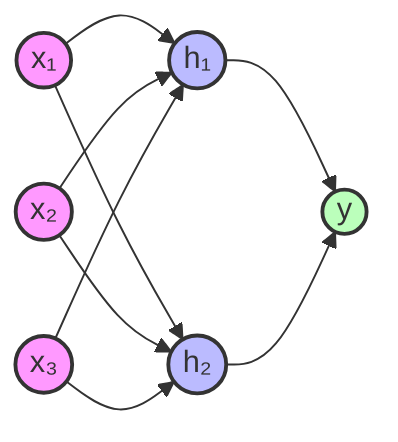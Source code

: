 graph LR
    X1((x₁)) --> H1
    X1 --> H2
    X2((x₂)) --> H1
    X2 --> H2
    X3((x₃)) --> H1
    X3 --> H2
    H1((h₁)) --> Y((y))
    H2((h₂)) --> Y
    style X1 fill:#f9f,stroke:#333,stroke-width:2px
    style X2 fill:#f9f,stroke:#333,stroke-width:2px
    style X3 fill:#f9f,stroke:#333,stroke-width:2px
    style H1 fill:#bbf,stroke:#333,stroke-width:2px
    style H2 fill:#bbf,stroke:#333,stroke-width:2px
    style Y fill:#bfb,stroke:#333,stroke-width:2px